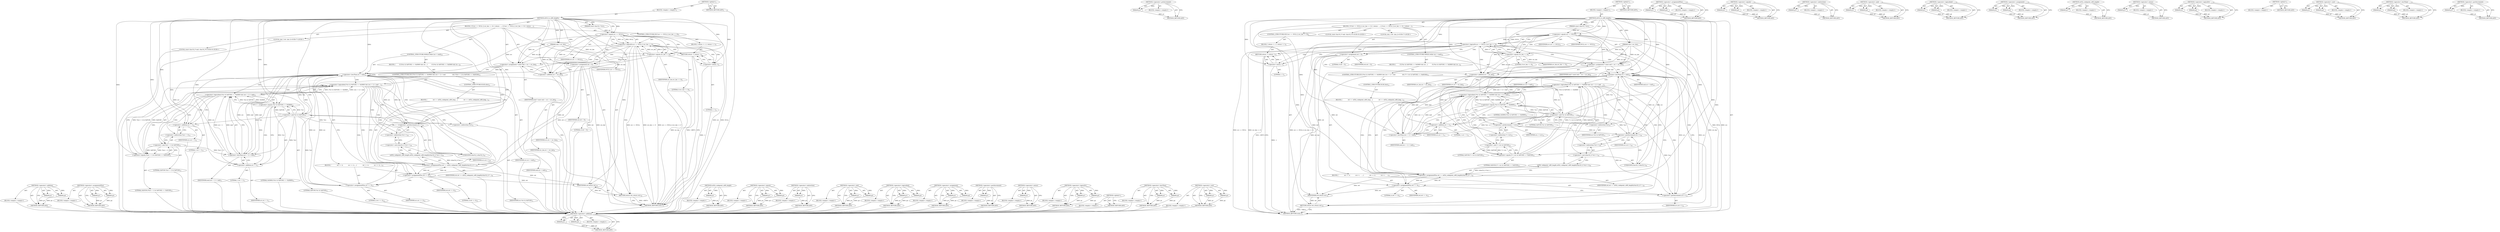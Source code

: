 digraph "&lt;operator&gt;.cast" {
vulnerable_120 [label=<(METHOD,&lt;operator&gt;.addition)>];
vulnerable_121 [label=<(PARAM,p1)>];
vulnerable_122 [label=<(PARAM,p2)>];
vulnerable_123 [label=<(BLOCK,&lt;empty&gt;,&lt;empty&gt;)>];
vulnerable_124 [label=<(METHOD_RETURN,ANY)>];
vulnerable_144 [label=<(METHOD,&lt;operator&gt;.preIncrement)>];
vulnerable_145 [label=<(PARAM,p1)>];
vulnerable_146 [label=<(BLOCK,&lt;empty&gt;,&lt;empty&gt;)>];
vulnerable_147 [label=<(METHOD_RETURN,ANY)>];
vulnerable_6 [label=<(METHOD,&lt;global&gt;)<SUB>1</SUB>>];
vulnerable_7 [label=<(BLOCK,&lt;empty&gt;,&lt;empty&gt;)<SUB>1</SUB>>];
vulnerable_8 [label=<(METHOD,utf16_to_utf8_length)<SUB>1</SUB>>];
vulnerable_9 [label=<(PARAM,const char16_t *src)<SUB>1</SUB>>];
vulnerable_10 [label=<(PARAM,size_t src_len)<SUB>1</SUB>>];
vulnerable_11 [label=<(BLOCK,{
 if (src == NULL || src_len == 0) {
 return -...,{
 if (src == NULL || src_len == 0) {
 return -...)<SUB>2</SUB>>];
vulnerable_12 [label=<(CONTROL_STRUCTURE,IF,if (src == NULL || src_len == 0))<SUB>3</SUB>>];
vulnerable_13 [label=<(&lt;operator&gt;.logicalOr,src == NULL || src_len == 0)<SUB>3</SUB>>];
vulnerable_14 [label=<(&lt;operator&gt;.equals,src == NULL)<SUB>3</SUB>>];
vulnerable_15 [label=<(IDENTIFIER,src,src == NULL)<SUB>3</SUB>>];
vulnerable_16 [label=<(IDENTIFIER,NULL,src == NULL)<SUB>3</SUB>>];
vulnerable_17 [label=<(&lt;operator&gt;.equals,src_len == 0)<SUB>3</SUB>>];
vulnerable_18 [label=<(IDENTIFIER,src_len,src_len == 0)<SUB>3</SUB>>];
vulnerable_19 [label=<(LITERAL,0,src_len == 0)<SUB>3</SUB>>];
vulnerable_20 [label=<(BLOCK,{
 return -1;
 },{
 return -1;
 })<SUB>3</SUB>>];
vulnerable_21 [label=<(RETURN,return -1;,return -1;)<SUB>4</SUB>>];
vulnerable_22 [label=<(&lt;operator&gt;.minus,-1)<SUB>4</SUB>>];
vulnerable_23 [label=<(LITERAL,1,-1)<SUB>4</SUB>>];
vulnerable_24 [label="<(LOCAL,size_t ret: size_t)<SUB>7</SUB>>"];
vulnerable_25 [label=<(&lt;operator&gt;.assignment,ret = 0)<SUB>7</SUB>>];
vulnerable_26 [label=<(IDENTIFIER,ret,ret = 0)<SUB>7</SUB>>];
vulnerable_27 [label=<(LITERAL,0,ret = 0)<SUB>7</SUB>>];
vulnerable_28 [label="<(LOCAL,const char16_t* end: char16_t*)<SUB>9</SUB>>"];
vulnerable_29 [label=<(&lt;operator&gt;.assignment,* const end = src + src_len)<SUB>9</SUB>>];
vulnerable_30 [label=<(IDENTIFIER,end,* const end = src + src_len)<SUB>9</SUB>>];
vulnerable_31 [label=<(&lt;operator&gt;.addition,src + src_len)<SUB>9</SUB>>];
vulnerable_32 [label=<(IDENTIFIER,src,src + src_len)<SUB>9</SUB>>];
vulnerable_33 [label=<(IDENTIFIER,src_len,src + src_len)<SUB>9</SUB>>];
vulnerable_34 [label=<(CONTROL_STRUCTURE,WHILE,while (src &lt; end))<SUB>10</SUB>>];
vulnerable_35 [label=<(&lt;operator&gt;.lessThan,src &lt; end)<SUB>10</SUB>>];
vulnerable_36 [label=<(IDENTIFIER,src,src &lt; end)<SUB>10</SUB>>];
vulnerable_37 [label=<(IDENTIFIER,end,src &lt; end)<SUB>10</SUB>>];
vulnerable_38 [label=<(BLOCK,{
         if ((*src &amp; 0xFC00) == 0xD800 &amp;&amp; (sr...,{
         if ((*src &amp; 0xFC00) == 0xD800 &amp;&amp; (sr...)<SUB>10</SUB>>];
vulnerable_39 [label=<(CONTROL_STRUCTURE,IF,if ((*src &amp; 0xFC00) == 0xD800 &amp;&amp; (src + 1) &lt; end
                &amp;&amp; (*++src &amp; 0xFC00) == 0xDC00))<SUB>11</SUB>>];
vulnerable_40 [label=<(&lt;operator&gt;.logicalAnd,(*src &amp; 0xFC00) == 0xD800 &amp;&amp; (src + 1) &lt; end
  ...)<SUB>11</SUB>>];
vulnerable_41 [label=<(&lt;operator&gt;.logicalAnd,(*src &amp; 0xFC00) == 0xD800 &amp;&amp; (src + 1) &lt; end)<SUB>11</SUB>>];
vulnerable_42 [label=<(&lt;operator&gt;.equals,(*src &amp; 0xFC00) == 0xD800)<SUB>11</SUB>>];
vulnerable_43 [label=<(&lt;operator&gt;.and,*src &amp; 0xFC00)<SUB>11</SUB>>];
vulnerable_44 [label=<(&lt;operator&gt;.indirection,*src)<SUB>11</SUB>>];
vulnerable_45 [label=<(IDENTIFIER,src,*src &amp; 0xFC00)<SUB>11</SUB>>];
vulnerable_46 [label=<(LITERAL,0xFC00,*src &amp; 0xFC00)<SUB>11</SUB>>];
vulnerable_47 [label=<(LITERAL,0xD800,(*src &amp; 0xFC00) == 0xD800)<SUB>11</SUB>>];
vulnerable_48 [label=<(&lt;operator&gt;.lessThan,(src + 1) &lt; end)<SUB>11</SUB>>];
vulnerable_49 [label=<(&lt;operator&gt;.addition,src + 1)<SUB>11</SUB>>];
vulnerable_50 [label=<(IDENTIFIER,src,src + 1)<SUB>11</SUB>>];
vulnerable_51 [label=<(LITERAL,1,src + 1)<SUB>11</SUB>>];
vulnerable_52 [label=<(IDENTIFIER,end,(src + 1) &lt; end)<SUB>11</SUB>>];
vulnerable_53 [label=<(&lt;operator&gt;.equals,(*++src &amp; 0xFC00) == 0xDC00)<SUB>12</SUB>>];
vulnerable_54 [label=<(&lt;operator&gt;.and,*++src &amp; 0xFC00)<SUB>12</SUB>>];
vulnerable_55 [label=<(&lt;operator&gt;.indirection,*++src)<SUB>12</SUB>>];
vulnerable_56 [label=<(&lt;operator&gt;.preIncrement,++src)<SUB>12</SUB>>];
vulnerable_57 [label=<(IDENTIFIER,src,++src)<SUB>12</SUB>>];
vulnerable_58 [label=<(LITERAL,0xFC00,*++src &amp; 0xFC00)<SUB>12</SUB>>];
vulnerable_59 [label=<(LITERAL,0xDC00,(*++src &amp; 0xFC00) == 0xDC00)<SUB>12</SUB>>];
vulnerable_60 [label=<(BLOCK,{
             ret += 4;
            src++;
   ...,{
             ret += 4;
            src++;
   ...)<SUB>12</SUB>>];
vulnerable_61 [label=<(&lt;operator&gt;.assignmentPlus,ret += 4)<SUB>13</SUB>>];
vulnerable_62 [label=<(IDENTIFIER,ret,ret += 4)<SUB>13</SUB>>];
vulnerable_63 [label=<(LITERAL,4,ret += 4)<SUB>13</SUB>>];
vulnerable_64 [label=<(&lt;operator&gt;.postIncrement,src++)<SUB>14</SUB>>];
vulnerable_65 [label=<(IDENTIFIER,src,src++)<SUB>14</SUB>>];
vulnerable_66 [label=<(CONTROL_STRUCTURE,ELSE,else)<SUB>15</SUB>>];
vulnerable_67 [label=<(BLOCK,{
             ret += utf32_codepoint_utf8_leng...,{
             ret += utf32_codepoint_utf8_leng...)<SUB>15</SUB>>];
vulnerable_68 [label=<(&lt;operator&gt;.assignmentPlus,ret += utf32_codepoint_utf8_length((char32_t) *...)<SUB>16</SUB>>];
vulnerable_69 [label=<(IDENTIFIER,ret,ret += utf32_codepoint_utf8_length((char32_t) *...)<SUB>16</SUB>>];
vulnerable_70 [label=<(utf32_codepoint_utf8_length,utf32_codepoint_utf8_length((char32_t) *src++))<SUB>16</SUB>>];
vulnerable_71 [label=<(&lt;operator&gt;.cast,(char32_t) *src++)<SUB>16</SUB>>];
vulnerable_72 [label=<(UNKNOWN,char32_t,char32_t)<SUB>16</SUB>>];
vulnerable_73 [label=<(&lt;operator&gt;.indirection,*src++)<SUB>16</SUB>>];
vulnerable_74 [label=<(&lt;operator&gt;.postIncrement,src++)<SUB>16</SUB>>];
vulnerable_75 [label=<(IDENTIFIER,src,src++)<SUB>16</SUB>>];
vulnerable_76 [label=<(RETURN,return ret;,return ret;)<SUB>19</SUB>>];
vulnerable_77 [label=<(IDENTIFIER,ret,return ret;)<SUB>19</SUB>>];
vulnerable_78 [label=<(METHOD_RETURN,ssize_t)<SUB>1</SUB>>];
vulnerable_80 [label=<(METHOD_RETURN,ANY)<SUB>1</SUB>>];
vulnerable_148 [label=<(METHOD,&lt;operator&gt;.assignmentPlus)>];
vulnerable_149 [label=<(PARAM,p1)>];
vulnerable_150 [label=<(PARAM,p2)>];
vulnerable_151 [label=<(BLOCK,&lt;empty&gt;,&lt;empty&gt;)>];
vulnerable_152 [label=<(METHOD_RETURN,ANY)>];
vulnerable_106 [label=<(METHOD,&lt;operator&gt;.equals)>];
vulnerable_107 [label=<(PARAM,p1)>];
vulnerable_108 [label=<(PARAM,p2)>];
vulnerable_109 [label=<(BLOCK,&lt;empty&gt;,&lt;empty&gt;)>];
vulnerable_110 [label=<(METHOD_RETURN,ANY)>];
vulnerable_140 [label=<(METHOD,&lt;operator&gt;.indirection)>];
vulnerable_141 [label=<(PARAM,p1)>];
vulnerable_142 [label=<(BLOCK,&lt;empty&gt;,&lt;empty&gt;)>];
vulnerable_143 [label=<(METHOD_RETURN,ANY)>];
vulnerable_135 [label=<(METHOD,&lt;operator&gt;.and)>];
vulnerable_136 [label=<(PARAM,p1)>];
vulnerable_137 [label=<(PARAM,p2)>];
vulnerable_138 [label=<(BLOCK,&lt;empty&gt;,&lt;empty&gt;)>];
vulnerable_139 [label=<(METHOD_RETURN,ANY)>];
vulnerable_130 [label=<(METHOD,&lt;operator&gt;.logicalAnd)>];
vulnerable_131 [label=<(PARAM,p1)>];
vulnerable_132 [label=<(PARAM,p2)>];
vulnerable_133 [label=<(BLOCK,&lt;empty&gt;,&lt;empty&gt;)>];
vulnerable_134 [label=<(METHOD_RETURN,ANY)>];
vulnerable_115 [label=<(METHOD,&lt;operator&gt;.assignment)>];
vulnerable_116 [label=<(PARAM,p1)>];
vulnerable_117 [label=<(PARAM,p2)>];
vulnerable_118 [label=<(BLOCK,&lt;empty&gt;,&lt;empty&gt;)>];
vulnerable_119 [label=<(METHOD_RETURN,ANY)>];
vulnerable_157 [label=<(METHOD,utf32_codepoint_utf8_length)>];
vulnerable_158 [label=<(PARAM,p1)>];
vulnerable_159 [label=<(BLOCK,&lt;empty&gt;,&lt;empty&gt;)>];
vulnerable_160 [label=<(METHOD_RETURN,ANY)>];
vulnerable_111 [label=<(METHOD,&lt;operator&gt;.minus)>];
vulnerable_112 [label=<(PARAM,p1)>];
vulnerable_113 [label=<(BLOCK,&lt;empty&gt;,&lt;empty&gt;)>];
vulnerable_114 [label=<(METHOD_RETURN,ANY)>];
vulnerable_101 [label=<(METHOD,&lt;operator&gt;.logicalOr)>];
vulnerable_102 [label=<(PARAM,p1)>];
vulnerable_103 [label=<(PARAM,p2)>];
vulnerable_104 [label=<(BLOCK,&lt;empty&gt;,&lt;empty&gt;)>];
vulnerable_105 [label=<(METHOD_RETURN,ANY)>];
vulnerable_95 [label=<(METHOD,&lt;global&gt;)<SUB>1</SUB>>];
vulnerable_96 [label=<(BLOCK,&lt;empty&gt;,&lt;empty&gt;)>];
vulnerable_97 [label=<(METHOD_RETURN,ANY)>];
vulnerable_161 [label=<(METHOD,&lt;operator&gt;.cast)>];
vulnerable_162 [label=<(PARAM,p1)>];
vulnerable_163 [label=<(PARAM,p2)>];
vulnerable_164 [label=<(BLOCK,&lt;empty&gt;,&lt;empty&gt;)>];
vulnerable_165 [label=<(METHOD_RETURN,ANY)>];
vulnerable_125 [label=<(METHOD,&lt;operator&gt;.lessThan)>];
vulnerable_126 [label=<(PARAM,p1)>];
vulnerable_127 [label=<(PARAM,p2)>];
vulnerable_128 [label=<(BLOCK,&lt;empty&gt;,&lt;empty&gt;)>];
vulnerable_129 [label=<(METHOD_RETURN,ANY)>];
vulnerable_153 [label=<(METHOD,&lt;operator&gt;.postIncrement)>];
vulnerable_154 [label=<(PARAM,p1)>];
vulnerable_155 [label=<(BLOCK,&lt;empty&gt;,&lt;empty&gt;)>];
vulnerable_156 [label=<(METHOD_RETURN,ANY)>];
fixed_122 [label=<(METHOD,&lt;operator&gt;.addition)>];
fixed_123 [label=<(PARAM,p1)>];
fixed_124 [label=<(PARAM,p2)>];
fixed_125 [label=<(BLOCK,&lt;empty&gt;,&lt;empty&gt;)>];
fixed_126 [label=<(METHOD_RETURN,ANY)>];
fixed_146 [label=<(METHOD,&lt;operator&gt;.assignmentPlus)>];
fixed_147 [label=<(PARAM,p1)>];
fixed_148 [label=<(PARAM,p2)>];
fixed_149 [label=<(BLOCK,&lt;empty&gt;,&lt;empty&gt;)>];
fixed_150 [label=<(METHOD_RETURN,ANY)>];
fixed_6 [label=<(METHOD,&lt;global&gt;)<SUB>1</SUB>>];
fixed_7 [label=<(BLOCK,&lt;empty&gt;,&lt;empty&gt;)<SUB>1</SUB>>];
fixed_8 [label=<(METHOD,utf16_to_utf8_length)<SUB>1</SUB>>];
fixed_9 [label=<(PARAM,const char16_t *src)<SUB>1</SUB>>];
fixed_10 [label=<(PARAM,size_t src_len)<SUB>1</SUB>>];
fixed_11 [label=<(BLOCK,{
 if (src == NULL || src_len == 0) {
 return -...,{
 if (src == NULL || src_len == 0) {
 return -...)<SUB>2</SUB>>];
fixed_12 [label=<(CONTROL_STRUCTURE,IF,if (src == NULL || src_len == 0))<SUB>3</SUB>>];
fixed_13 [label=<(&lt;operator&gt;.logicalOr,src == NULL || src_len == 0)<SUB>3</SUB>>];
fixed_14 [label=<(&lt;operator&gt;.equals,src == NULL)<SUB>3</SUB>>];
fixed_15 [label=<(IDENTIFIER,src,src == NULL)<SUB>3</SUB>>];
fixed_16 [label=<(IDENTIFIER,NULL,src == NULL)<SUB>3</SUB>>];
fixed_17 [label=<(&lt;operator&gt;.equals,src_len == 0)<SUB>3</SUB>>];
fixed_18 [label=<(IDENTIFIER,src_len,src_len == 0)<SUB>3</SUB>>];
fixed_19 [label=<(LITERAL,0,src_len == 0)<SUB>3</SUB>>];
fixed_20 [label=<(BLOCK,{
 return -1;
 },{
 return -1;
 })<SUB>3</SUB>>];
fixed_21 [label=<(RETURN,return -1;,return -1;)<SUB>4</SUB>>];
fixed_22 [label=<(&lt;operator&gt;.minus,-1)<SUB>4</SUB>>];
fixed_23 [label=<(LITERAL,1,-1)<SUB>4</SUB>>];
fixed_24 [label="<(LOCAL,size_t ret: size_t)<SUB>7</SUB>>"];
fixed_25 [label=<(&lt;operator&gt;.assignment,ret = 0)<SUB>7</SUB>>];
fixed_26 [label=<(IDENTIFIER,ret,ret = 0)<SUB>7</SUB>>];
fixed_27 [label=<(LITERAL,0,ret = 0)<SUB>7</SUB>>];
fixed_28 [label="<(LOCAL,const char16_t* end: char16_t*)<SUB>9</SUB>>"];
fixed_29 [label=<(&lt;operator&gt;.assignment,* const end = src + src_len)<SUB>9</SUB>>];
fixed_30 [label=<(IDENTIFIER,end,* const end = src + src_len)<SUB>9</SUB>>];
fixed_31 [label=<(&lt;operator&gt;.addition,src + src_len)<SUB>9</SUB>>];
fixed_32 [label=<(IDENTIFIER,src,src + src_len)<SUB>9</SUB>>];
fixed_33 [label=<(IDENTIFIER,src_len,src + src_len)<SUB>9</SUB>>];
fixed_34 [label=<(CONTROL_STRUCTURE,WHILE,while (src &lt; end))<SUB>10</SUB>>];
fixed_35 [label=<(&lt;operator&gt;.lessThan,src &lt; end)<SUB>10</SUB>>];
fixed_36 [label=<(IDENTIFIER,src,src &lt; end)<SUB>10</SUB>>];
fixed_37 [label=<(IDENTIFIER,end,src &lt; end)<SUB>10</SUB>>];
fixed_38 [label=<(BLOCK,{
         if ((*src &amp; 0xFC00) == 0xD800 &amp;&amp; (sr...,{
         if ((*src &amp; 0xFC00) == 0xD800 &amp;&amp; (sr...)<SUB>10</SUB>>];
fixed_39 [label=<(CONTROL_STRUCTURE,IF,if ((*src &amp; 0xFC00) == 0xD800 &amp;&amp; (src + 1) &lt; end
                &amp;&amp; (*(src + 1) &amp; 0xFC00) == 0xDC00))<SUB>11</SUB>>];
fixed_40 [label=<(&lt;operator&gt;.logicalAnd,(*src &amp; 0xFC00) == 0xD800 &amp;&amp; (src + 1) &lt; end
  ...)<SUB>11</SUB>>];
fixed_41 [label=<(&lt;operator&gt;.logicalAnd,(*src &amp; 0xFC00) == 0xD800 &amp;&amp; (src + 1) &lt; end)<SUB>11</SUB>>];
fixed_42 [label=<(&lt;operator&gt;.equals,(*src &amp; 0xFC00) == 0xD800)<SUB>11</SUB>>];
fixed_43 [label=<(&lt;operator&gt;.and,*src &amp; 0xFC00)<SUB>11</SUB>>];
fixed_44 [label=<(&lt;operator&gt;.indirection,*src)<SUB>11</SUB>>];
fixed_45 [label=<(IDENTIFIER,src,*src &amp; 0xFC00)<SUB>11</SUB>>];
fixed_46 [label=<(LITERAL,0xFC00,*src &amp; 0xFC00)<SUB>11</SUB>>];
fixed_47 [label=<(LITERAL,0xD800,(*src &amp; 0xFC00) == 0xD800)<SUB>11</SUB>>];
fixed_48 [label=<(&lt;operator&gt;.lessThan,(src + 1) &lt; end)<SUB>11</SUB>>];
fixed_49 [label=<(&lt;operator&gt;.addition,src + 1)<SUB>11</SUB>>];
fixed_50 [label=<(IDENTIFIER,src,src + 1)<SUB>11</SUB>>];
fixed_51 [label=<(LITERAL,1,src + 1)<SUB>11</SUB>>];
fixed_52 [label=<(IDENTIFIER,end,(src + 1) &lt; end)<SUB>11</SUB>>];
fixed_53 [label=<(&lt;operator&gt;.equals,(*(src + 1) &amp; 0xFC00) == 0xDC00)<SUB>12</SUB>>];
fixed_54 [label=<(&lt;operator&gt;.and,*(src + 1) &amp; 0xFC00)<SUB>12</SUB>>];
fixed_55 [label=<(&lt;operator&gt;.indirection,*(src + 1))<SUB>12</SUB>>];
fixed_56 [label=<(&lt;operator&gt;.addition,src + 1)<SUB>12</SUB>>];
fixed_57 [label=<(IDENTIFIER,src,src + 1)<SUB>12</SUB>>];
fixed_58 [label=<(LITERAL,1,src + 1)<SUB>12</SUB>>];
fixed_59 [label=<(LITERAL,0xFC00,*(src + 1) &amp; 0xFC00)<SUB>12</SUB>>];
fixed_60 [label=<(LITERAL,0xDC00,(*(src + 1) &amp; 0xFC00) == 0xDC00)<SUB>12</SUB>>];
fixed_61 [label=<(BLOCK,{
             ret += 4;
            src += 2;
...,{
             ret += 4;
            src += 2;
...)<SUB>12</SUB>>];
fixed_62 [label=<(&lt;operator&gt;.assignmentPlus,ret += 4)<SUB>13</SUB>>];
fixed_63 [label=<(IDENTIFIER,ret,ret += 4)<SUB>13</SUB>>];
fixed_64 [label=<(LITERAL,4,ret += 4)<SUB>13</SUB>>];
fixed_65 [label=<(&lt;operator&gt;.assignmentPlus,src += 2)<SUB>14</SUB>>];
fixed_66 [label=<(IDENTIFIER,src,src += 2)<SUB>14</SUB>>];
fixed_67 [label=<(LITERAL,2,src += 2)<SUB>14</SUB>>];
fixed_68 [label=<(CONTROL_STRUCTURE,ELSE,else)<SUB>15</SUB>>];
fixed_69 [label=<(BLOCK,{
             ret += utf32_codepoint_utf8_leng...,{
             ret += utf32_codepoint_utf8_leng...)<SUB>15</SUB>>];
fixed_70 [label=<(&lt;operator&gt;.assignmentPlus,ret += utf32_codepoint_utf8_length((char32_t) *...)<SUB>16</SUB>>];
fixed_71 [label=<(IDENTIFIER,ret,ret += utf32_codepoint_utf8_length((char32_t) *...)<SUB>16</SUB>>];
fixed_72 [label=<(utf32_codepoint_utf8_length,utf32_codepoint_utf8_length((char32_t) *src++))<SUB>16</SUB>>];
fixed_73 [label=<(&lt;operator&gt;.cast,(char32_t) *src++)<SUB>16</SUB>>];
fixed_74 [label=<(UNKNOWN,char32_t,char32_t)<SUB>16</SUB>>];
fixed_75 [label=<(&lt;operator&gt;.indirection,*src++)<SUB>16</SUB>>];
fixed_76 [label=<(&lt;operator&gt;.postIncrement,src++)<SUB>16</SUB>>];
fixed_77 [label=<(IDENTIFIER,src,src++)<SUB>16</SUB>>];
fixed_78 [label=<(RETURN,return ret;,return ret;)<SUB>19</SUB>>];
fixed_79 [label=<(IDENTIFIER,ret,return ret;)<SUB>19</SUB>>];
fixed_80 [label=<(METHOD_RETURN,ssize_t)<SUB>1</SUB>>];
fixed_82 [label=<(METHOD_RETURN,ANY)<SUB>1</SUB>>];
fixed_151 [label=<(METHOD,utf32_codepoint_utf8_length)>];
fixed_152 [label=<(PARAM,p1)>];
fixed_153 [label=<(BLOCK,&lt;empty&gt;,&lt;empty&gt;)>];
fixed_154 [label=<(METHOD_RETURN,ANY)>];
fixed_108 [label=<(METHOD,&lt;operator&gt;.equals)>];
fixed_109 [label=<(PARAM,p1)>];
fixed_110 [label=<(PARAM,p2)>];
fixed_111 [label=<(BLOCK,&lt;empty&gt;,&lt;empty&gt;)>];
fixed_112 [label=<(METHOD_RETURN,ANY)>];
fixed_142 [label=<(METHOD,&lt;operator&gt;.indirection)>];
fixed_143 [label=<(PARAM,p1)>];
fixed_144 [label=<(BLOCK,&lt;empty&gt;,&lt;empty&gt;)>];
fixed_145 [label=<(METHOD_RETURN,ANY)>];
fixed_137 [label=<(METHOD,&lt;operator&gt;.and)>];
fixed_138 [label=<(PARAM,p1)>];
fixed_139 [label=<(PARAM,p2)>];
fixed_140 [label=<(BLOCK,&lt;empty&gt;,&lt;empty&gt;)>];
fixed_141 [label=<(METHOD_RETURN,ANY)>];
fixed_132 [label=<(METHOD,&lt;operator&gt;.logicalAnd)>];
fixed_133 [label=<(PARAM,p1)>];
fixed_134 [label=<(PARAM,p2)>];
fixed_135 [label=<(BLOCK,&lt;empty&gt;,&lt;empty&gt;)>];
fixed_136 [label=<(METHOD_RETURN,ANY)>];
fixed_117 [label=<(METHOD,&lt;operator&gt;.assignment)>];
fixed_118 [label=<(PARAM,p1)>];
fixed_119 [label=<(PARAM,p2)>];
fixed_120 [label=<(BLOCK,&lt;empty&gt;,&lt;empty&gt;)>];
fixed_121 [label=<(METHOD_RETURN,ANY)>];
fixed_160 [label=<(METHOD,&lt;operator&gt;.postIncrement)>];
fixed_161 [label=<(PARAM,p1)>];
fixed_162 [label=<(BLOCK,&lt;empty&gt;,&lt;empty&gt;)>];
fixed_163 [label=<(METHOD_RETURN,ANY)>];
fixed_113 [label=<(METHOD,&lt;operator&gt;.minus)>];
fixed_114 [label=<(PARAM,p1)>];
fixed_115 [label=<(BLOCK,&lt;empty&gt;,&lt;empty&gt;)>];
fixed_116 [label=<(METHOD_RETURN,ANY)>];
fixed_103 [label=<(METHOD,&lt;operator&gt;.logicalOr)>];
fixed_104 [label=<(PARAM,p1)>];
fixed_105 [label=<(PARAM,p2)>];
fixed_106 [label=<(BLOCK,&lt;empty&gt;,&lt;empty&gt;)>];
fixed_107 [label=<(METHOD_RETURN,ANY)>];
fixed_97 [label=<(METHOD,&lt;global&gt;)<SUB>1</SUB>>];
fixed_98 [label=<(BLOCK,&lt;empty&gt;,&lt;empty&gt;)>];
fixed_99 [label=<(METHOD_RETURN,ANY)>];
fixed_127 [label=<(METHOD,&lt;operator&gt;.lessThan)>];
fixed_128 [label=<(PARAM,p1)>];
fixed_129 [label=<(PARAM,p2)>];
fixed_130 [label=<(BLOCK,&lt;empty&gt;,&lt;empty&gt;)>];
fixed_131 [label=<(METHOD_RETURN,ANY)>];
fixed_155 [label=<(METHOD,&lt;operator&gt;.cast)>];
fixed_156 [label=<(PARAM,p1)>];
fixed_157 [label=<(PARAM,p2)>];
fixed_158 [label=<(BLOCK,&lt;empty&gt;,&lt;empty&gt;)>];
fixed_159 [label=<(METHOD_RETURN,ANY)>];
vulnerable_120 -> vulnerable_121  [key=0, label="AST: "];
vulnerable_120 -> vulnerable_121  [key=1, label="DDG: "];
vulnerable_120 -> vulnerable_123  [key=0, label="AST: "];
vulnerable_120 -> vulnerable_122  [key=0, label="AST: "];
vulnerable_120 -> vulnerable_122  [key=1, label="DDG: "];
vulnerable_120 -> vulnerable_124  [key=0, label="AST: "];
vulnerable_120 -> vulnerable_124  [key=1, label="CFG: "];
vulnerable_121 -> vulnerable_124  [key=0, label="DDG: p1"];
vulnerable_122 -> vulnerable_124  [key=0, label="DDG: p2"];
vulnerable_144 -> vulnerable_145  [key=0, label="AST: "];
vulnerable_144 -> vulnerable_145  [key=1, label="DDG: "];
vulnerable_144 -> vulnerable_146  [key=0, label="AST: "];
vulnerable_144 -> vulnerable_147  [key=0, label="AST: "];
vulnerable_144 -> vulnerable_147  [key=1, label="CFG: "];
vulnerable_145 -> vulnerable_147  [key=0, label="DDG: p1"];
vulnerable_6 -> vulnerable_7  [key=0, label="AST: "];
vulnerable_6 -> vulnerable_80  [key=0, label="AST: "];
vulnerable_6 -> vulnerable_80  [key=1, label="CFG: "];
vulnerable_7 -> vulnerable_8  [key=0, label="AST: "];
vulnerable_8 -> vulnerable_9  [key=0, label="AST: "];
vulnerable_8 -> vulnerable_9  [key=1, label="DDG: "];
vulnerable_8 -> vulnerable_10  [key=0, label="AST: "];
vulnerable_8 -> vulnerable_10  [key=1, label="DDG: "];
vulnerable_8 -> vulnerable_11  [key=0, label="AST: "];
vulnerable_8 -> vulnerable_78  [key=0, label="AST: "];
vulnerable_8 -> vulnerable_14  [key=0, label="CFG: "];
vulnerable_8 -> vulnerable_14  [key=1, label="DDG: "];
vulnerable_8 -> vulnerable_25  [key=0, label="DDG: "];
vulnerable_8 -> vulnerable_29  [key=0, label="DDG: "];
vulnerable_8 -> vulnerable_77  [key=0, label="DDG: "];
vulnerable_8 -> vulnerable_31  [key=0, label="DDG: "];
vulnerable_8 -> vulnerable_35  [key=0, label="DDG: "];
vulnerable_8 -> vulnerable_17  [key=0, label="DDG: "];
vulnerable_8 -> vulnerable_22  [key=0, label="DDG: "];
vulnerable_8 -> vulnerable_61  [key=0, label="DDG: "];
vulnerable_8 -> vulnerable_53  [key=0, label="DDG: "];
vulnerable_8 -> vulnerable_64  [key=0, label="DDG: "];
vulnerable_8 -> vulnerable_42  [key=0, label="DDG: "];
vulnerable_8 -> vulnerable_48  [key=0, label="DDG: "];
vulnerable_8 -> vulnerable_54  [key=0, label="DDG: "];
vulnerable_8 -> vulnerable_68  [key=0, label="DDG: "];
vulnerable_8 -> vulnerable_43  [key=0, label="DDG: "];
vulnerable_8 -> vulnerable_49  [key=0, label="DDG: "];
vulnerable_8 -> vulnerable_56  [key=0, label="DDG: "];
vulnerable_8 -> vulnerable_74  [key=0, label="DDG: "];
vulnerable_9 -> vulnerable_14  [key=0, label="DDG: src"];
vulnerable_10 -> vulnerable_78  [key=0, label="DDG: src_len"];
vulnerable_10 -> vulnerable_29  [key=0, label="DDG: src_len"];
vulnerable_10 -> vulnerable_31  [key=0, label="DDG: src_len"];
vulnerable_10 -> vulnerable_17  [key=0, label="DDG: src_len"];
vulnerable_11 -> vulnerable_12  [key=0, label="AST: "];
vulnerable_11 -> vulnerable_24  [key=0, label="AST: "];
vulnerable_11 -> vulnerable_25  [key=0, label="AST: "];
vulnerable_11 -> vulnerable_28  [key=0, label="AST: "];
vulnerable_11 -> vulnerable_29  [key=0, label="AST: "];
vulnerable_11 -> vulnerable_34  [key=0, label="AST: "];
vulnerable_11 -> vulnerable_76  [key=0, label="AST: "];
vulnerable_12 -> vulnerable_13  [key=0, label="AST: "];
vulnerable_12 -> vulnerable_20  [key=0, label="AST: "];
vulnerable_13 -> vulnerable_14  [key=0, label="AST: "];
vulnerable_13 -> vulnerable_17  [key=0, label="AST: "];
vulnerable_13 -> vulnerable_22  [key=0, label="CFG: "];
vulnerable_13 -> vulnerable_22  [key=1, label="CDG: "];
vulnerable_13 -> vulnerable_25  [key=0, label="CFG: "];
vulnerable_13 -> vulnerable_25  [key=1, label="CDG: "];
vulnerable_13 -> vulnerable_78  [key=0, label="DDG: src == NULL"];
vulnerable_13 -> vulnerable_78  [key=1, label="DDG: src_len == 0"];
vulnerable_13 -> vulnerable_78  [key=2, label="DDG: src == NULL || src_len == 0"];
vulnerable_13 -> vulnerable_21  [key=0, label="CDG: "];
vulnerable_13 -> vulnerable_29  [key=0, label="CDG: "];
vulnerable_13 -> vulnerable_76  [key=0, label="CDG: "];
vulnerable_13 -> vulnerable_35  [key=0, label="CDG: "];
vulnerable_13 -> vulnerable_31  [key=0, label="CDG: "];
vulnerable_14 -> vulnerable_15  [key=0, label="AST: "];
vulnerable_14 -> vulnerable_16  [key=0, label="AST: "];
vulnerable_14 -> vulnerable_13  [key=0, label="CFG: "];
vulnerable_14 -> vulnerable_13  [key=1, label="DDG: src"];
vulnerable_14 -> vulnerable_13  [key=2, label="DDG: NULL"];
vulnerable_14 -> vulnerable_17  [key=0, label="CFG: "];
vulnerable_14 -> vulnerable_17  [key=1, label="CDG: "];
vulnerable_14 -> vulnerable_78  [key=0, label="DDG: src"];
vulnerable_14 -> vulnerable_78  [key=1, label="DDG: NULL"];
vulnerable_14 -> vulnerable_29  [key=0, label="DDG: src"];
vulnerable_14 -> vulnerable_31  [key=0, label="DDG: src"];
vulnerable_14 -> vulnerable_35  [key=0, label="DDG: src"];
vulnerable_17 -> vulnerable_18  [key=0, label="AST: "];
vulnerable_17 -> vulnerable_19  [key=0, label="AST: "];
vulnerable_17 -> vulnerable_13  [key=0, label="CFG: "];
vulnerable_17 -> vulnerable_13  [key=1, label="DDG: src_len"];
vulnerable_17 -> vulnerable_13  [key=2, label="DDG: 0"];
vulnerable_17 -> vulnerable_78  [key=0, label="DDG: src_len"];
vulnerable_17 -> vulnerable_29  [key=0, label="DDG: src_len"];
vulnerable_17 -> vulnerable_31  [key=0, label="DDG: src_len"];
vulnerable_20 -> vulnerable_21  [key=0, label="AST: "];
vulnerable_21 -> vulnerable_22  [key=0, label="AST: "];
vulnerable_21 -> vulnerable_78  [key=0, label="CFG: "];
vulnerable_21 -> vulnerable_78  [key=1, label="DDG: &lt;RET&gt;"];
vulnerable_22 -> vulnerable_23  [key=0, label="AST: "];
vulnerable_22 -> vulnerable_21  [key=0, label="CFG: "];
vulnerable_22 -> vulnerable_21  [key=1, label="DDG: -1"];
vulnerable_22 -> vulnerable_78  [key=0, label="DDG: -1"];
vulnerable_25 -> vulnerable_26  [key=0, label="AST: "];
vulnerable_25 -> vulnerable_27  [key=0, label="AST: "];
vulnerable_25 -> vulnerable_31  [key=0, label="CFG: "];
vulnerable_25 -> vulnerable_77  [key=0, label="DDG: ret"];
vulnerable_25 -> vulnerable_61  [key=0, label="DDG: ret"];
vulnerable_25 -> vulnerable_68  [key=0, label="DDG: ret"];
vulnerable_29 -> vulnerable_30  [key=0, label="AST: "];
vulnerable_29 -> vulnerable_31  [key=0, label="AST: "];
vulnerable_29 -> vulnerable_35  [key=0, label="CFG: "];
vulnerable_29 -> vulnerable_35  [key=1, label="DDG: end"];
vulnerable_31 -> vulnerable_32  [key=0, label="AST: "];
vulnerable_31 -> vulnerable_33  [key=0, label="AST: "];
vulnerable_31 -> vulnerable_29  [key=0, label="CFG: "];
vulnerable_34 -> vulnerable_35  [key=0, label="AST: "];
vulnerable_34 -> vulnerable_38  [key=0, label="AST: "];
vulnerable_35 -> vulnerable_36  [key=0, label="AST: "];
vulnerable_35 -> vulnerable_37  [key=0, label="AST: "];
vulnerable_35 -> vulnerable_44  [key=0, label="CFG: "];
vulnerable_35 -> vulnerable_44  [key=1, label="CDG: "];
vulnerable_35 -> vulnerable_76  [key=0, label="CFG: "];
vulnerable_35 -> vulnerable_64  [key=0, label="DDG: src"];
vulnerable_35 -> vulnerable_48  [key=0, label="DDG: src"];
vulnerable_35 -> vulnerable_48  [key=1, label="DDG: end"];
vulnerable_35 -> vulnerable_49  [key=0, label="DDG: src"];
vulnerable_35 -> vulnerable_56  [key=0, label="DDG: src"];
vulnerable_35 -> vulnerable_74  [key=0, label="DDG: src"];
vulnerable_35 -> vulnerable_42  [key=0, label="CDG: "];
vulnerable_35 -> vulnerable_40  [key=0, label="CDG: "];
vulnerable_35 -> vulnerable_35  [key=0, label="CDG: "];
vulnerable_35 -> vulnerable_43  [key=0, label="CDG: "];
vulnerable_35 -> vulnerable_41  [key=0, label="CDG: "];
vulnerable_38 -> vulnerable_39  [key=0, label="AST: "];
vulnerable_39 -> vulnerable_40  [key=0, label="AST: "];
vulnerable_39 -> vulnerable_60  [key=0, label="AST: "];
vulnerable_39 -> vulnerable_66  [key=0, label="AST: "];
vulnerable_40 -> vulnerable_41  [key=0, label="AST: "];
vulnerable_40 -> vulnerable_53  [key=0, label="AST: "];
vulnerable_40 -> vulnerable_61  [key=0, label="CFG: "];
vulnerable_40 -> vulnerable_61  [key=1, label="CDG: "];
vulnerable_40 -> vulnerable_72  [key=0, label="CFG: "];
vulnerable_40 -> vulnerable_72  [key=1, label="CDG: "];
vulnerable_40 -> vulnerable_68  [key=0, label="CDG: "];
vulnerable_40 -> vulnerable_73  [key=0, label="CDG: "];
vulnerable_40 -> vulnerable_64  [key=0, label="CDG: "];
vulnerable_40 -> vulnerable_74  [key=0, label="CDG: "];
vulnerable_40 -> vulnerable_71  [key=0, label="CDG: "];
vulnerable_40 -> vulnerable_70  [key=0, label="CDG: "];
vulnerable_41 -> vulnerable_42  [key=0, label="AST: "];
vulnerable_41 -> vulnerable_48  [key=0, label="AST: "];
vulnerable_41 -> vulnerable_40  [key=0, label="CFG: "];
vulnerable_41 -> vulnerable_40  [key=1, label="DDG: (*src &amp; 0xFC00) == 0xD800"];
vulnerable_41 -> vulnerable_40  [key=2, label="DDG: (src + 1) &lt; end"];
vulnerable_41 -> vulnerable_56  [key=0, label="CFG: "];
vulnerable_41 -> vulnerable_56  [key=1, label="CDG: "];
vulnerable_41 -> vulnerable_54  [key=0, label="CDG: "];
vulnerable_41 -> vulnerable_53  [key=0, label="CDG: "];
vulnerable_41 -> vulnerable_55  [key=0, label="CDG: "];
vulnerable_42 -> vulnerable_43  [key=0, label="AST: "];
vulnerable_42 -> vulnerable_47  [key=0, label="AST: "];
vulnerable_42 -> vulnerable_41  [key=0, label="CFG: "];
vulnerable_42 -> vulnerable_41  [key=1, label="DDG: *src &amp; 0xFC00"];
vulnerable_42 -> vulnerable_41  [key=2, label="DDG: 0xD800"];
vulnerable_42 -> vulnerable_49  [key=0, label="CFG: "];
vulnerable_42 -> vulnerable_49  [key=1, label="CDG: "];
vulnerable_42 -> vulnerable_48  [key=0, label="CDG: "];
vulnerable_43 -> vulnerable_44  [key=0, label="AST: "];
vulnerable_43 -> vulnerable_46  [key=0, label="AST: "];
vulnerable_43 -> vulnerable_42  [key=0, label="CFG: "];
vulnerable_43 -> vulnerable_42  [key=1, label="DDG: *src"];
vulnerable_43 -> vulnerable_42  [key=2, label="DDG: 0xFC00"];
vulnerable_43 -> vulnerable_35  [key=0, label="DDG: *src"];
vulnerable_43 -> vulnerable_64  [key=0, label="DDG: *src"];
vulnerable_43 -> vulnerable_48  [key=0, label="DDG: *src"];
vulnerable_43 -> vulnerable_49  [key=0, label="DDG: *src"];
vulnerable_43 -> vulnerable_56  [key=0, label="DDG: *src"];
vulnerable_43 -> vulnerable_74  [key=0, label="DDG: *src"];
vulnerable_44 -> vulnerable_45  [key=0, label="AST: "];
vulnerable_44 -> vulnerable_43  [key=0, label="CFG: "];
vulnerable_48 -> vulnerable_49  [key=0, label="AST: "];
vulnerable_48 -> vulnerable_52  [key=0, label="AST: "];
vulnerable_48 -> vulnerable_41  [key=0, label="CFG: "];
vulnerable_48 -> vulnerable_41  [key=1, label="DDG: src + 1"];
vulnerable_48 -> vulnerable_41  [key=2, label="DDG: end"];
vulnerable_48 -> vulnerable_35  [key=0, label="DDG: end"];
vulnerable_49 -> vulnerable_50  [key=0, label="AST: "];
vulnerable_49 -> vulnerable_51  [key=0, label="AST: "];
vulnerable_49 -> vulnerable_48  [key=0, label="CFG: "];
vulnerable_53 -> vulnerable_54  [key=0, label="AST: "];
vulnerable_53 -> vulnerable_59  [key=0, label="AST: "];
vulnerable_53 -> vulnerable_40  [key=0, label="CFG: "];
vulnerable_53 -> vulnerable_40  [key=1, label="DDG: *++src &amp; 0xFC00"];
vulnerable_53 -> vulnerable_40  [key=2, label="DDG: 0xDC00"];
vulnerable_54 -> vulnerable_55  [key=0, label="AST: "];
vulnerable_54 -> vulnerable_58  [key=0, label="AST: "];
vulnerable_54 -> vulnerable_53  [key=0, label="CFG: "];
vulnerable_54 -> vulnerable_53  [key=1, label="DDG: *++src"];
vulnerable_54 -> vulnerable_53  [key=2, label="DDG: 0xFC00"];
vulnerable_55 -> vulnerable_56  [key=0, label="AST: "];
vulnerable_55 -> vulnerable_54  [key=0, label="CFG: "];
vulnerable_56 -> vulnerable_57  [key=0, label="AST: "];
vulnerable_56 -> vulnerable_55  [key=0, label="CFG: "];
vulnerable_56 -> vulnerable_64  [key=0, label="DDG: src"];
vulnerable_56 -> vulnerable_74  [key=0, label="DDG: src"];
vulnerable_60 -> vulnerable_61  [key=0, label="AST: "];
vulnerable_60 -> vulnerable_64  [key=0, label="AST: "];
vulnerable_61 -> vulnerable_62  [key=0, label="AST: "];
vulnerable_61 -> vulnerable_63  [key=0, label="AST: "];
vulnerable_61 -> vulnerable_64  [key=0, label="CFG: "];
vulnerable_61 -> vulnerable_77  [key=0, label="DDG: ret"];
vulnerable_61 -> vulnerable_68  [key=0, label="DDG: ret"];
vulnerable_64 -> vulnerable_65  [key=0, label="AST: "];
vulnerable_64 -> vulnerable_35  [key=0, label="CFG: "];
vulnerable_64 -> vulnerable_35  [key=1, label="DDG: src"];
vulnerable_66 -> vulnerable_67  [key=0, label="AST: "];
vulnerable_67 -> vulnerable_68  [key=0, label="AST: "];
vulnerable_68 -> vulnerable_69  [key=0, label="AST: "];
vulnerable_68 -> vulnerable_70  [key=0, label="AST: "];
vulnerable_68 -> vulnerable_35  [key=0, label="CFG: "];
vulnerable_68 -> vulnerable_77  [key=0, label="DDG: ret"];
vulnerable_68 -> vulnerable_61  [key=0, label="DDG: ret"];
vulnerable_70 -> vulnerable_71  [key=0, label="AST: "];
vulnerable_70 -> vulnerable_68  [key=0, label="CFG: "];
vulnerable_70 -> vulnerable_68  [key=1, label="DDG: (char32_t) *src++"];
vulnerable_71 -> vulnerable_72  [key=0, label="AST: "];
vulnerable_71 -> vulnerable_73  [key=0, label="AST: "];
vulnerable_71 -> vulnerable_70  [key=0, label="CFG: "];
vulnerable_72 -> vulnerable_74  [key=0, label="CFG: "];
vulnerable_73 -> vulnerable_74  [key=0, label="AST: "];
vulnerable_73 -> vulnerable_71  [key=0, label="CFG: "];
vulnerable_74 -> vulnerable_75  [key=0, label="AST: "];
vulnerable_74 -> vulnerable_73  [key=0, label="CFG: "];
vulnerable_74 -> vulnerable_35  [key=0, label="DDG: src"];
vulnerable_76 -> vulnerable_77  [key=0, label="AST: "];
vulnerable_76 -> vulnerable_78  [key=0, label="CFG: "];
vulnerable_76 -> vulnerable_78  [key=1, label="DDG: &lt;RET&gt;"];
vulnerable_77 -> vulnerable_76  [key=0, label="DDG: ret"];
vulnerable_148 -> vulnerable_149  [key=0, label="AST: "];
vulnerable_148 -> vulnerable_149  [key=1, label="DDG: "];
vulnerable_148 -> vulnerable_151  [key=0, label="AST: "];
vulnerable_148 -> vulnerable_150  [key=0, label="AST: "];
vulnerable_148 -> vulnerable_150  [key=1, label="DDG: "];
vulnerable_148 -> vulnerable_152  [key=0, label="AST: "];
vulnerable_148 -> vulnerable_152  [key=1, label="CFG: "];
vulnerable_149 -> vulnerable_152  [key=0, label="DDG: p1"];
vulnerable_150 -> vulnerable_152  [key=0, label="DDG: p2"];
vulnerable_106 -> vulnerable_107  [key=0, label="AST: "];
vulnerable_106 -> vulnerable_107  [key=1, label="DDG: "];
vulnerable_106 -> vulnerable_109  [key=0, label="AST: "];
vulnerable_106 -> vulnerable_108  [key=0, label="AST: "];
vulnerable_106 -> vulnerable_108  [key=1, label="DDG: "];
vulnerable_106 -> vulnerable_110  [key=0, label="AST: "];
vulnerable_106 -> vulnerable_110  [key=1, label="CFG: "];
vulnerable_107 -> vulnerable_110  [key=0, label="DDG: p1"];
vulnerable_108 -> vulnerable_110  [key=0, label="DDG: p2"];
vulnerable_140 -> vulnerable_141  [key=0, label="AST: "];
vulnerable_140 -> vulnerable_141  [key=1, label="DDG: "];
vulnerable_140 -> vulnerable_142  [key=0, label="AST: "];
vulnerable_140 -> vulnerable_143  [key=0, label="AST: "];
vulnerable_140 -> vulnerable_143  [key=1, label="CFG: "];
vulnerable_141 -> vulnerable_143  [key=0, label="DDG: p1"];
vulnerable_135 -> vulnerable_136  [key=0, label="AST: "];
vulnerable_135 -> vulnerable_136  [key=1, label="DDG: "];
vulnerable_135 -> vulnerable_138  [key=0, label="AST: "];
vulnerable_135 -> vulnerable_137  [key=0, label="AST: "];
vulnerable_135 -> vulnerable_137  [key=1, label="DDG: "];
vulnerable_135 -> vulnerable_139  [key=0, label="AST: "];
vulnerable_135 -> vulnerable_139  [key=1, label="CFG: "];
vulnerable_136 -> vulnerable_139  [key=0, label="DDG: p1"];
vulnerable_137 -> vulnerable_139  [key=0, label="DDG: p2"];
vulnerable_130 -> vulnerable_131  [key=0, label="AST: "];
vulnerable_130 -> vulnerable_131  [key=1, label="DDG: "];
vulnerable_130 -> vulnerable_133  [key=0, label="AST: "];
vulnerable_130 -> vulnerable_132  [key=0, label="AST: "];
vulnerable_130 -> vulnerable_132  [key=1, label="DDG: "];
vulnerable_130 -> vulnerable_134  [key=0, label="AST: "];
vulnerable_130 -> vulnerable_134  [key=1, label="CFG: "];
vulnerable_131 -> vulnerable_134  [key=0, label="DDG: p1"];
vulnerable_132 -> vulnerable_134  [key=0, label="DDG: p2"];
vulnerable_115 -> vulnerable_116  [key=0, label="AST: "];
vulnerable_115 -> vulnerable_116  [key=1, label="DDG: "];
vulnerable_115 -> vulnerable_118  [key=0, label="AST: "];
vulnerable_115 -> vulnerable_117  [key=0, label="AST: "];
vulnerable_115 -> vulnerable_117  [key=1, label="DDG: "];
vulnerable_115 -> vulnerable_119  [key=0, label="AST: "];
vulnerable_115 -> vulnerable_119  [key=1, label="CFG: "];
vulnerable_116 -> vulnerable_119  [key=0, label="DDG: p1"];
vulnerable_117 -> vulnerable_119  [key=0, label="DDG: p2"];
vulnerable_157 -> vulnerable_158  [key=0, label="AST: "];
vulnerable_157 -> vulnerable_158  [key=1, label="DDG: "];
vulnerable_157 -> vulnerable_159  [key=0, label="AST: "];
vulnerable_157 -> vulnerable_160  [key=0, label="AST: "];
vulnerable_157 -> vulnerable_160  [key=1, label="CFG: "];
vulnerable_158 -> vulnerable_160  [key=0, label="DDG: p1"];
vulnerable_111 -> vulnerable_112  [key=0, label="AST: "];
vulnerable_111 -> vulnerable_112  [key=1, label="DDG: "];
vulnerable_111 -> vulnerable_113  [key=0, label="AST: "];
vulnerable_111 -> vulnerable_114  [key=0, label="AST: "];
vulnerable_111 -> vulnerable_114  [key=1, label="CFG: "];
vulnerable_112 -> vulnerable_114  [key=0, label="DDG: p1"];
vulnerable_101 -> vulnerable_102  [key=0, label="AST: "];
vulnerable_101 -> vulnerable_102  [key=1, label="DDG: "];
vulnerable_101 -> vulnerable_104  [key=0, label="AST: "];
vulnerable_101 -> vulnerable_103  [key=0, label="AST: "];
vulnerable_101 -> vulnerable_103  [key=1, label="DDG: "];
vulnerable_101 -> vulnerable_105  [key=0, label="AST: "];
vulnerable_101 -> vulnerable_105  [key=1, label="CFG: "];
vulnerable_102 -> vulnerable_105  [key=0, label="DDG: p1"];
vulnerable_103 -> vulnerable_105  [key=0, label="DDG: p2"];
vulnerable_95 -> vulnerable_96  [key=0, label="AST: "];
vulnerable_95 -> vulnerable_97  [key=0, label="AST: "];
vulnerable_95 -> vulnerable_97  [key=1, label="CFG: "];
vulnerable_161 -> vulnerable_162  [key=0, label="AST: "];
vulnerable_161 -> vulnerable_162  [key=1, label="DDG: "];
vulnerable_161 -> vulnerable_164  [key=0, label="AST: "];
vulnerable_161 -> vulnerable_163  [key=0, label="AST: "];
vulnerable_161 -> vulnerable_163  [key=1, label="DDG: "];
vulnerable_161 -> vulnerable_165  [key=0, label="AST: "];
vulnerable_161 -> vulnerable_165  [key=1, label="CFG: "];
vulnerable_162 -> vulnerable_165  [key=0, label="DDG: p1"];
vulnerable_163 -> vulnerable_165  [key=0, label="DDG: p2"];
vulnerable_125 -> vulnerable_126  [key=0, label="AST: "];
vulnerable_125 -> vulnerable_126  [key=1, label="DDG: "];
vulnerable_125 -> vulnerable_128  [key=0, label="AST: "];
vulnerable_125 -> vulnerable_127  [key=0, label="AST: "];
vulnerable_125 -> vulnerable_127  [key=1, label="DDG: "];
vulnerable_125 -> vulnerable_129  [key=0, label="AST: "];
vulnerable_125 -> vulnerable_129  [key=1, label="CFG: "];
vulnerable_126 -> vulnerable_129  [key=0, label="DDG: p1"];
vulnerable_127 -> vulnerable_129  [key=0, label="DDG: p2"];
vulnerable_153 -> vulnerable_154  [key=0, label="AST: "];
vulnerable_153 -> vulnerable_154  [key=1, label="DDG: "];
vulnerable_153 -> vulnerable_155  [key=0, label="AST: "];
vulnerable_153 -> vulnerable_156  [key=0, label="AST: "];
vulnerable_153 -> vulnerable_156  [key=1, label="CFG: "];
vulnerable_154 -> vulnerable_156  [key=0, label="DDG: p1"];
fixed_122 -> fixed_123  [key=0, label="AST: "];
fixed_122 -> fixed_123  [key=1, label="DDG: "];
fixed_122 -> fixed_125  [key=0, label="AST: "];
fixed_122 -> fixed_124  [key=0, label="AST: "];
fixed_122 -> fixed_124  [key=1, label="DDG: "];
fixed_122 -> fixed_126  [key=0, label="AST: "];
fixed_122 -> fixed_126  [key=1, label="CFG: "];
fixed_123 -> fixed_126  [key=0, label="DDG: p1"];
fixed_124 -> fixed_126  [key=0, label="DDG: p2"];
fixed_125 -> vulnerable_120  [key=0];
fixed_126 -> vulnerable_120  [key=0];
fixed_146 -> fixed_147  [key=0, label="AST: "];
fixed_146 -> fixed_147  [key=1, label="DDG: "];
fixed_146 -> fixed_149  [key=0, label="AST: "];
fixed_146 -> fixed_148  [key=0, label="AST: "];
fixed_146 -> fixed_148  [key=1, label="DDG: "];
fixed_146 -> fixed_150  [key=0, label="AST: "];
fixed_146 -> fixed_150  [key=1, label="CFG: "];
fixed_147 -> fixed_150  [key=0, label="DDG: p1"];
fixed_148 -> fixed_150  [key=0, label="DDG: p2"];
fixed_149 -> vulnerable_120  [key=0];
fixed_150 -> vulnerable_120  [key=0];
fixed_6 -> fixed_7  [key=0, label="AST: "];
fixed_6 -> fixed_82  [key=0, label="AST: "];
fixed_6 -> fixed_82  [key=1, label="CFG: "];
fixed_7 -> fixed_8  [key=0, label="AST: "];
fixed_8 -> fixed_9  [key=0, label="AST: "];
fixed_8 -> fixed_9  [key=1, label="DDG: "];
fixed_8 -> fixed_10  [key=0, label="AST: "];
fixed_8 -> fixed_10  [key=1, label="DDG: "];
fixed_8 -> fixed_11  [key=0, label="AST: "];
fixed_8 -> fixed_80  [key=0, label="AST: "];
fixed_8 -> fixed_14  [key=0, label="CFG: "];
fixed_8 -> fixed_14  [key=1, label="DDG: "];
fixed_8 -> fixed_25  [key=0, label="DDG: "];
fixed_8 -> fixed_29  [key=0, label="DDG: "];
fixed_8 -> fixed_79  [key=0, label="DDG: "];
fixed_8 -> fixed_31  [key=0, label="DDG: "];
fixed_8 -> fixed_35  [key=0, label="DDG: "];
fixed_8 -> fixed_17  [key=0, label="DDG: "];
fixed_8 -> fixed_22  [key=0, label="DDG: "];
fixed_8 -> fixed_62  [key=0, label="DDG: "];
fixed_8 -> fixed_65  [key=0, label="DDG: "];
fixed_8 -> fixed_53  [key=0, label="DDG: "];
fixed_8 -> fixed_42  [key=0, label="DDG: "];
fixed_8 -> fixed_48  [key=0, label="DDG: "];
fixed_8 -> fixed_54  [key=0, label="DDG: "];
fixed_8 -> fixed_70  [key=0, label="DDG: "];
fixed_8 -> fixed_43  [key=0, label="DDG: "];
fixed_8 -> fixed_49  [key=0, label="DDG: "];
fixed_8 -> fixed_56  [key=0, label="DDG: "];
fixed_8 -> fixed_76  [key=0, label="DDG: "];
fixed_9 -> fixed_14  [key=0, label="DDG: src"];
fixed_10 -> fixed_80  [key=0, label="DDG: src_len"];
fixed_10 -> fixed_29  [key=0, label="DDG: src_len"];
fixed_10 -> fixed_31  [key=0, label="DDG: src_len"];
fixed_10 -> fixed_17  [key=0, label="DDG: src_len"];
fixed_11 -> fixed_12  [key=0, label="AST: "];
fixed_11 -> fixed_24  [key=0, label="AST: "];
fixed_11 -> fixed_25  [key=0, label="AST: "];
fixed_11 -> fixed_28  [key=0, label="AST: "];
fixed_11 -> fixed_29  [key=0, label="AST: "];
fixed_11 -> fixed_34  [key=0, label="AST: "];
fixed_11 -> fixed_78  [key=0, label="AST: "];
fixed_12 -> fixed_13  [key=0, label="AST: "];
fixed_12 -> fixed_20  [key=0, label="AST: "];
fixed_13 -> fixed_14  [key=0, label="AST: "];
fixed_13 -> fixed_17  [key=0, label="AST: "];
fixed_13 -> fixed_22  [key=0, label="CFG: "];
fixed_13 -> fixed_22  [key=1, label="CDG: "];
fixed_13 -> fixed_25  [key=0, label="CFG: "];
fixed_13 -> fixed_25  [key=1, label="CDG: "];
fixed_13 -> fixed_80  [key=0, label="DDG: src == NULL"];
fixed_13 -> fixed_80  [key=1, label="DDG: src_len == 0"];
fixed_13 -> fixed_80  [key=2, label="DDG: src == NULL || src_len == 0"];
fixed_13 -> fixed_21  [key=0, label="CDG: "];
fixed_13 -> fixed_29  [key=0, label="CDG: "];
fixed_13 -> fixed_35  [key=0, label="CDG: "];
fixed_13 -> fixed_78  [key=0, label="CDG: "];
fixed_13 -> fixed_31  [key=0, label="CDG: "];
fixed_14 -> fixed_15  [key=0, label="AST: "];
fixed_14 -> fixed_16  [key=0, label="AST: "];
fixed_14 -> fixed_13  [key=0, label="CFG: "];
fixed_14 -> fixed_13  [key=1, label="DDG: src"];
fixed_14 -> fixed_13  [key=2, label="DDG: NULL"];
fixed_14 -> fixed_17  [key=0, label="CFG: "];
fixed_14 -> fixed_17  [key=1, label="CDG: "];
fixed_14 -> fixed_80  [key=0, label="DDG: src"];
fixed_14 -> fixed_80  [key=1, label="DDG: NULL"];
fixed_14 -> fixed_29  [key=0, label="DDG: src"];
fixed_14 -> fixed_31  [key=0, label="DDG: src"];
fixed_14 -> fixed_35  [key=0, label="DDG: src"];
fixed_15 -> vulnerable_120  [key=0];
fixed_16 -> vulnerable_120  [key=0];
fixed_17 -> fixed_18  [key=0, label="AST: "];
fixed_17 -> fixed_19  [key=0, label="AST: "];
fixed_17 -> fixed_13  [key=0, label="CFG: "];
fixed_17 -> fixed_13  [key=1, label="DDG: src_len"];
fixed_17 -> fixed_13  [key=2, label="DDG: 0"];
fixed_17 -> fixed_80  [key=0, label="DDG: src_len"];
fixed_17 -> fixed_29  [key=0, label="DDG: src_len"];
fixed_17 -> fixed_31  [key=0, label="DDG: src_len"];
fixed_18 -> vulnerable_120  [key=0];
fixed_19 -> vulnerable_120  [key=0];
fixed_20 -> fixed_21  [key=0, label="AST: "];
fixed_21 -> fixed_22  [key=0, label="AST: "];
fixed_21 -> fixed_80  [key=0, label="CFG: "];
fixed_21 -> fixed_80  [key=1, label="DDG: &lt;RET&gt;"];
fixed_22 -> fixed_23  [key=0, label="AST: "];
fixed_22 -> fixed_21  [key=0, label="CFG: "];
fixed_22 -> fixed_21  [key=1, label="DDG: -1"];
fixed_22 -> fixed_80  [key=0, label="DDG: -1"];
fixed_23 -> vulnerable_120  [key=0];
fixed_24 -> vulnerable_120  [key=0];
fixed_25 -> fixed_26  [key=0, label="AST: "];
fixed_25 -> fixed_27  [key=0, label="AST: "];
fixed_25 -> fixed_31  [key=0, label="CFG: "];
fixed_25 -> fixed_79  [key=0, label="DDG: ret"];
fixed_25 -> fixed_62  [key=0, label="DDG: ret"];
fixed_25 -> fixed_70  [key=0, label="DDG: ret"];
fixed_26 -> vulnerable_120  [key=0];
fixed_27 -> vulnerable_120  [key=0];
fixed_28 -> vulnerable_120  [key=0];
fixed_29 -> fixed_30  [key=0, label="AST: "];
fixed_29 -> fixed_31  [key=0, label="AST: "];
fixed_29 -> fixed_35  [key=0, label="CFG: "];
fixed_29 -> fixed_35  [key=1, label="DDG: end"];
fixed_30 -> vulnerable_120  [key=0];
fixed_31 -> fixed_32  [key=0, label="AST: "];
fixed_31 -> fixed_33  [key=0, label="AST: "];
fixed_31 -> fixed_29  [key=0, label="CFG: "];
fixed_32 -> vulnerable_120  [key=0];
fixed_33 -> vulnerable_120  [key=0];
fixed_34 -> fixed_35  [key=0, label="AST: "];
fixed_34 -> fixed_38  [key=0, label="AST: "];
fixed_35 -> fixed_36  [key=0, label="AST: "];
fixed_35 -> fixed_37  [key=0, label="AST: "];
fixed_35 -> fixed_44  [key=0, label="CFG: "];
fixed_35 -> fixed_44  [key=1, label="CDG: "];
fixed_35 -> fixed_78  [key=0, label="CFG: "];
fixed_35 -> fixed_65  [key=0, label="DDG: src"];
fixed_35 -> fixed_48  [key=0, label="DDG: src"];
fixed_35 -> fixed_48  [key=1, label="DDG: end"];
fixed_35 -> fixed_49  [key=0, label="DDG: src"];
fixed_35 -> fixed_56  [key=0, label="DDG: src"];
fixed_35 -> fixed_76  [key=0, label="DDG: src"];
fixed_35 -> fixed_42  [key=0, label="CDG: "];
fixed_35 -> fixed_40  [key=0, label="CDG: "];
fixed_35 -> fixed_35  [key=0, label="CDG: "];
fixed_35 -> fixed_43  [key=0, label="CDG: "];
fixed_35 -> fixed_41  [key=0, label="CDG: "];
fixed_36 -> vulnerable_120  [key=0];
fixed_37 -> vulnerable_120  [key=0];
fixed_38 -> fixed_39  [key=0, label="AST: "];
fixed_39 -> fixed_40  [key=0, label="AST: "];
fixed_39 -> fixed_61  [key=0, label="AST: "];
fixed_39 -> fixed_68  [key=0, label="AST: "];
fixed_40 -> fixed_41  [key=0, label="AST: "];
fixed_40 -> fixed_53  [key=0, label="AST: "];
fixed_40 -> fixed_62  [key=0, label="CFG: "];
fixed_40 -> fixed_62  [key=1, label="CDG: "];
fixed_40 -> fixed_74  [key=0, label="CFG: "];
fixed_40 -> fixed_74  [key=1, label="CDG: "];
fixed_40 -> fixed_73  [key=0, label="CDG: "];
fixed_40 -> fixed_75  [key=0, label="CDG: "];
fixed_40 -> fixed_72  [key=0, label="CDG: "];
fixed_40 -> fixed_76  [key=0, label="CDG: "];
fixed_40 -> fixed_65  [key=0, label="CDG: "];
fixed_40 -> fixed_70  [key=0, label="CDG: "];
fixed_41 -> fixed_42  [key=0, label="AST: "];
fixed_41 -> fixed_48  [key=0, label="AST: "];
fixed_41 -> fixed_40  [key=0, label="CFG: "];
fixed_41 -> fixed_40  [key=1, label="DDG: (*src &amp; 0xFC00) == 0xD800"];
fixed_41 -> fixed_40  [key=2, label="DDG: (src + 1) &lt; end"];
fixed_41 -> fixed_56  [key=0, label="CFG: "];
fixed_41 -> fixed_56  [key=1, label="CDG: "];
fixed_41 -> fixed_54  [key=0, label="CDG: "];
fixed_41 -> fixed_53  [key=0, label="CDG: "];
fixed_41 -> fixed_55  [key=0, label="CDG: "];
fixed_42 -> fixed_43  [key=0, label="AST: "];
fixed_42 -> fixed_47  [key=0, label="AST: "];
fixed_42 -> fixed_41  [key=0, label="CFG: "];
fixed_42 -> fixed_41  [key=1, label="DDG: *src &amp; 0xFC00"];
fixed_42 -> fixed_41  [key=2, label="DDG: 0xD800"];
fixed_42 -> fixed_49  [key=0, label="CFG: "];
fixed_42 -> fixed_49  [key=1, label="CDG: "];
fixed_42 -> fixed_48  [key=0, label="CDG: "];
fixed_43 -> fixed_44  [key=0, label="AST: "];
fixed_43 -> fixed_46  [key=0, label="AST: "];
fixed_43 -> fixed_42  [key=0, label="CFG: "];
fixed_43 -> fixed_42  [key=1, label="DDG: *src"];
fixed_43 -> fixed_42  [key=2, label="DDG: 0xFC00"];
fixed_43 -> fixed_35  [key=0, label="DDG: *src"];
fixed_43 -> fixed_65  [key=0, label="DDG: *src"];
fixed_43 -> fixed_48  [key=0, label="DDG: *src"];
fixed_43 -> fixed_49  [key=0, label="DDG: *src"];
fixed_43 -> fixed_56  [key=0, label="DDG: *src"];
fixed_43 -> fixed_76  [key=0, label="DDG: *src"];
fixed_44 -> fixed_45  [key=0, label="AST: "];
fixed_44 -> fixed_43  [key=0, label="CFG: "];
fixed_45 -> vulnerable_120  [key=0];
fixed_46 -> vulnerable_120  [key=0];
fixed_47 -> vulnerable_120  [key=0];
fixed_48 -> fixed_49  [key=0, label="AST: "];
fixed_48 -> fixed_52  [key=0, label="AST: "];
fixed_48 -> fixed_41  [key=0, label="CFG: "];
fixed_48 -> fixed_41  [key=1, label="DDG: src + 1"];
fixed_48 -> fixed_41  [key=2, label="DDG: end"];
fixed_48 -> fixed_35  [key=0, label="DDG: end"];
fixed_49 -> fixed_50  [key=0, label="AST: "];
fixed_49 -> fixed_51  [key=0, label="AST: "];
fixed_49 -> fixed_48  [key=0, label="CFG: "];
fixed_50 -> vulnerable_120  [key=0];
fixed_51 -> vulnerable_120  [key=0];
fixed_52 -> vulnerable_120  [key=0];
fixed_53 -> fixed_54  [key=0, label="AST: "];
fixed_53 -> fixed_60  [key=0, label="AST: "];
fixed_53 -> fixed_40  [key=0, label="CFG: "];
fixed_53 -> fixed_40  [key=1, label="DDG: *(src + 1) &amp; 0xFC00"];
fixed_53 -> fixed_40  [key=2, label="DDG: 0xDC00"];
fixed_54 -> fixed_55  [key=0, label="AST: "];
fixed_54 -> fixed_59  [key=0, label="AST: "];
fixed_54 -> fixed_53  [key=0, label="CFG: "];
fixed_54 -> fixed_53  [key=1, label="DDG: *(src + 1)"];
fixed_54 -> fixed_53  [key=2, label="DDG: 0xFC00"];
fixed_54 -> fixed_48  [key=0, label="DDG: *(src + 1)"];
fixed_55 -> fixed_56  [key=0, label="AST: "];
fixed_55 -> fixed_54  [key=0, label="CFG: "];
fixed_56 -> fixed_57  [key=0, label="AST: "];
fixed_56 -> fixed_58  [key=0, label="AST: "];
fixed_56 -> fixed_55  [key=0, label="CFG: "];
fixed_57 -> vulnerable_120  [key=0];
fixed_58 -> vulnerable_120  [key=0];
fixed_59 -> vulnerable_120  [key=0];
fixed_60 -> vulnerable_120  [key=0];
fixed_61 -> fixed_62  [key=0, label="AST: "];
fixed_61 -> fixed_65  [key=0, label="AST: "];
fixed_62 -> fixed_63  [key=0, label="AST: "];
fixed_62 -> fixed_64  [key=0, label="AST: "];
fixed_62 -> fixed_65  [key=0, label="CFG: "];
fixed_62 -> fixed_79  [key=0, label="DDG: ret"];
fixed_62 -> fixed_70  [key=0, label="DDG: ret"];
fixed_63 -> vulnerable_120  [key=0];
fixed_64 -> vulnerable_120  [key=0];
fixed_65 -> fixed_66  [key=0, label="AST: "];
fixed_65 -> fixed_67  [key=0, label="AST: "];
fixed_65 -> fixed_35  [key=0, label="CFG: "];
fixed_65 -> fixed_35  [key=1, label="DDG: src"];
fixed_66 -> vulnerable_120  [key=0];
fixed_67 -> vulnerable_120  [key=0];
fixed_68 -> fixed_69  [key=0, label="AST: "];
fixed_69 -> fixed_70  [key=0, label="AST: "];
fixed_70 -> fixed_71  [key=0, label="AST: "];
fixed_70 -> fixed_72  [key=0, label="AST: "];
fixed_70 -> fixed_35  [key=0, label="CFG: "];
fixed_70 -> fixed_79  [key=0, label="DDG: ret"];
fixed_70 -> fixed_62  [key=0, label="DDG: ret"];
fixed_71 -> vulnerable_120  [key=0];
fixed_72 -> fixed_73  [key=0, label="AST: "];
fixed_72 -> fixed_70  [key=0, label="CFG: "];
fixed_72 -> fixed_70  [key=1, label="DDG: (char32_t) *src++"];
fixed_73 -> fixed_74  [key=0, label="AST: "];
fixed_73 -> fixed_75  [key=0, label="AST: "];
fixed_73 -> fixed_72  [key=0, label="CFG: "];
fixed_74 -> fixed_76  [key=0, label="CFG: "];
fixed_75 -> fixed_76  [key=0, label="AST: "];
fixed_75 -> fixed_73  [key=0, label="CFG: "];
fixed_76 -> fixed_77  [key=0, label="AST: "];
fixed_76 -> fixed_75  [key=0, label="CFG: "];
fixed_76 -> fixed_35  [key=0, label="DDG: src"];
fixed_77 -> vulnerable_120  [key=0];
fixed_78 -> fixed_79  [key=0, label="AST: "];
fixed_78 -> fixed_80  [key=0, label="CFG: "];
fixed_78 -> fixed_80  [key=1, label="DDG: &lt;RET&gt;"];
fixed_79 -> fixed_78  [key=0, label="DDG: ret"];
fixed_80 -> vulnerable_120  [key=0];
fixed_82 -> vulnerable_120  [key=0];
fixed_151 -> fixed_152  [key=0, label="AST: "];
fixed_151 -> fixed_152  [key=1, label="DDG: "];
fixed_151 -> fixed_153  [key=0, label="AST: "];
fixed_151 -> fixed_154  [key=0, label="AST: "];
fixed_151 -> fixed_154  [key=1, label="CFG: "];
fixed_152 -> fixed_154  [key=0, label="DDG: p1"];
fixed_153 -> vulnerable_120  [key=0];
fixed_154 -> vulnerable_120  [key=0];
fixed_108 -> fixed_109  [key=0, label="AST: "];
fixed_108 -> fixed_109  [key=1, label="DDG: "];
fixed_108 -> fixed_111  [key=0, label="AST: "];
fixed_108 -> fixed_110  [key=0, label="AST: "];
fixed_108 -> fixed_110  [key=1, label="DDG: "];
fixed_108 -> fixed_112  [key=0, label="AST: "];
fixed_108 -> fixed_112  [key=1, label="CFG: "];
fixed_109 -> fixed_112  [key=0, label="DDG: p1"];
fixed_110 -> fixed_112  [key=0, label="DDG: p2"];
fixed_111 -> vulnerable_120  [key=0];
fixed_112 -> vulnerable_120  [key=0];
fixed_142 -> fixed_143  [key=0, label="AST: "];
fixed_142 -> fixed_143  [key=1, label="DDG: "];
fixed_142 -> fixed_144  [key=0, label="AST: "];
fixed_142 -> fixed_145  [key=0, label="AST: "];
fixed_142 -> fixed_145  [key=1, label="CFG: "];
fixed_143 -> fixed_145  [key=0, label="DDG: p1"];
fixed_144 -> vulnerable_120  [key=0];
fixed_145 -> vulnerable_120  [key=0];
fixed_137 -> fixed_138  [key=0, label="AST: "];
fixed_137 -> fixed_138  [key=1, label="DDG: "];
fixed_137 -> fixed_140  [key=0, label="AST: "];
fixed_137 -> fixed_139  [key=0, label="AST: "];
fixed_137 -> fixed_139  [key=1, label="DDG: "];
fixed_137 -> fixed_141  [key=0, label="AST: "];
fixed_137 -> fixed_141  [key=1, label="CFG: "];
fixed_138 -> fixed_141  [key=0, label="DDG: p1"];
fixed_139 -> fixed_141  [key=0, label="DDG: p2"];
fixed_140 -> vulnerable_120  [key=0];
fixed_141 -> vulnerable_120  [key=0];
fixed_132 -> fixed_133  [key=0, label="AST: "];
fixed_132 -> fixed_133  [key=1, label="DDG: "];
fixed_132 -> fixed_135  [key=0, label="AST: "];
fixed_132 -> fixed_134  [key=0, label="AST: "];
fixed_132 -> fixed_134  [key=1, label="DDG: "];
fixed_132 -> fixed_136  [key=0, label="AST: "];
fixed_132 -> fixed_136  [key=1, label="CFG: "];
fixed_133 -> fixed_136  [key=0, label="DDG: p1"];
fixed_134 -> fixed_136  [key=0, label="DDG: p2"];
fixed_135 -> vulnerable_120  [key=0];
fixed_136 -> vulnerable_120  [key=0];
fixed_117 -> fixed_118  [key=0, label="AST: "];
fixed_117 -> fixed_118  [key=1, label="DDG: "];
fixed_117 -> fixed_120  [key=0, label="AST: "];
fixed_117 -> fixed_119  [key=0, label="AST: "];
fixed_117 -> fixed_119  [key=1, label="DDG: "];
fixed_117 -> fixed_121  [key=0, label="AST: "];
fixed_117 -> fixed_121  [key=1, label="CFG: "];
fixed_118 -> fixed_121  [key=0, label="DDG: p1"];
fixed_119 -> fixed_121  [key=0, label="DDG: p2"];
fixed_120 -> vulnerable_120  [key=0];
fixed_121 -> vulnerable_120  [key=0];
fixed_160 -> fixed_161  [key=0, label="AST: "];
fixed_160 -> fixed_161  [key=1, label="DDG: "];
fixed_160 -> fixed_162  [key=0, label="AST: "];
fixed_160 -> fixed_163  [key=0, label="AST: "];
fixed_160 -> fixed_163  [key=1, label="CFG: "];
fixed_161 -> fixed_163  [key=0, label="DDG: p1"];
fixed_162 -> vulnerable_120  [key=0];
fixed_163 -> vulnerable_120  [key=0];
fixed_113 -> fixed_114  [key=0, label="AST: "];
fixed_113 -> fixed_114  [key=1, label="DDG: "];
fixed_113 -> fixed_115  [key=0, label="AST: "];
fixed_113 -> fixed_116  [key=0, label="AST: "];
fixed_113 -> fixed_116  [key=1, label="CFG: "];
fixed_114 -> fixed_116  [key=0, label="DDG: p1"];
fixed_115 -> vulnerable_120  [key=0];
fixed_116 -> vulnerable_120  [key=0];
fixed_103 -> fixed_104  [key=0, label="AST: "];
fixed_103 -> fixed_104  [key=1, label="DDG: "];
fixed_103 -> fixed_106  [key=0, label="AST: "];
fixed_103 -> fixed_105  [key=0, label="AST: "];
fixed_103 -> fixed_105  [key=1, label="DDG: "];
fixed_103 -> fixed_107  [key=0, label="AST: "];
fixed_103 -> fixed_107  [key=1, label="CFG: "];
fixed_104 -> fixed_107  [key=0, label="DDG: p1"];
fixed_105 -> fixed_107  [key=0, label="DDG: p2"];
fixed_106 -> vulnerable_120  [key=0];
fixed_107 -> vulnerable_120  [key=0];
fixed_97 -> fixed_98  [key=0, label="AST: "];
fixed_97 -> fixed_99  [key=0, label="AST: "];
fixed_97 -> fixed_99  [key=1, label="CFG: "];
fixed_98 -> vulnerable_120  [key=0];
fixed_99 -> vulnerable_120  [key=0];
fixed_127 -> fixed_128  [key=0, label="AST: "];
fixed_127 -> fixed_128  [key=1, label="DDG: "];
fixed_127 -> fixed_130  [key=0, label="AST: "];
fixed_127 -> fixed_129  [key=0, label="AST: "];
fixed_127 -> fixed_129  [key=1, label="DDG: "];
fixed_127 -> fixed_131  [key=0, label="AST: "];
fixed_127 -> fixed_131  [key=1, label="CFG: "];
fixed_128 -> fixed_131  [key=0, label="DDG: p1"];
fixed_129 -> fixed_131  [key=0, label="DDG: p2"];
fixed_130 -> vulnerable_120  [key=0];
fixed_131 -> vulnerable_120  [key=0];
fixed_155 -> fixed_156  [key=0, label="AST: "];
fixed_155 -> fixed_156  [key=1, label="DDG: "];
fixed_155 -> fixed_158  [key=0, label="AST: "];
fixed_155 -> fixed_157  [key=0, label="AST: "];
fixed_155 -> fixed_157  [key=1, label="DDG: "];
fixed_155 -> fixed_159  [key=0, label="AST: "];
fixed_155 -> fixed_159  [key=1, label="CFG: "];
fixed_156 -> fixed_159  [key=0, label="DDG: p1"];
fixed_157 -> fixed_159  [key=0, label="DDG: p2"];
fixed_158 -> vulnerable_120  [key=0];
fixed_159 -> vulnerable_120  [key=0];
}
